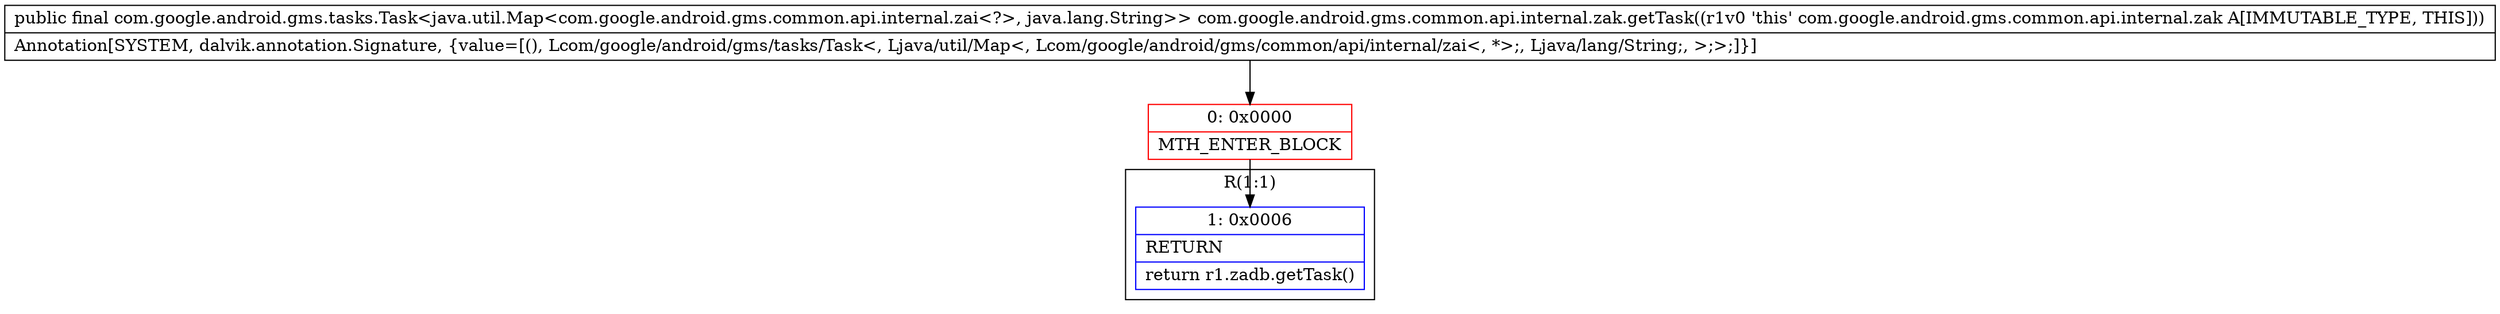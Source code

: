 digraph "CFG forcom.google.android.gms.common.api.internal.zak.getTask()Lcom\/google\/android\/gms\/tasks\/Task;" {
subgraph cluster_Region_311998313 {
label = "R(1:1)";
node [shape=record,color=blue];
Node_1 [shape=record,label="{1\:\ 0x0006|RETURN\l|return r1.zadb.getTask()\l}"];
}
Node_0 [shape=record,color=red,label="{0\:\ 0x0000|MTH_ENTER_BLOCK\l}"];
MethodNode[shape=record,label="{public final com.google.android.gms.tasks.Task\<java.util.Map\<com.google.android.gms.common.api.internal.zai\<?\>, java.lang.String\>\> com.google.android.gms.common.api.internal.zak.getTask((r1v0 'this' com.google.android.gms.common.api.internal.zak A[IMMUTABLE_TYPE, THIS]))  | Annotation[SYSTEM, dalvik.annotation.Signature, \{value=[(), Lcom\/google\/android\/gms\/tasks\/Task\<, Ljava\/util\/Map\<, Lcom\/google\/android\/gms\/common\/api\/internal\/zai\<, *\>;, Ljava\/lang\/String;, \>;\>;]\}]\l}"];
MethodNode -> Node_0;
Node_0 -> Node_1;
}

